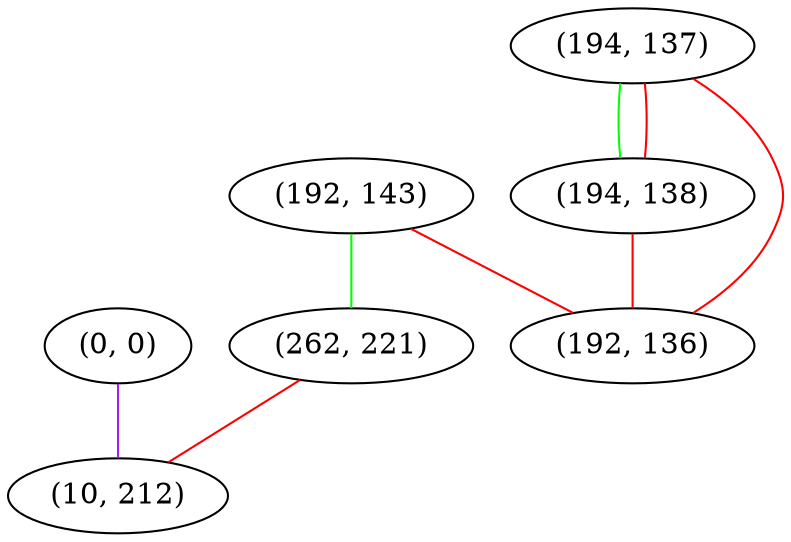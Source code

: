 graph "" {
"(0, 0)";
"(194, 137)";
"(192, 143)";
"(262, 221)";
"(194, 138)";
"(10, 212)";
"(192, 136)";
"(0, 0)" -- "(10, 212)"  [color=purple, key=0, weight=4];
"(194, 137)" -- "(192, 136)"  [color=red, key=0, weight=1];
"(194, 137)" -- "(194, 138)"  [color=green, key=0, weight=2];
"(194, 137)" -- "(194, 138)"  [color=red, key=1, weight=1];
"(192, 143)" -- "(192, 136)"  [color=red, key=0, weight=1];
"(192, 143)" -- "(262, 221)"  [color=green, key=0, weight=2];
"(262, 221)" -- "(10, 212)"  [color=red, key=0, weight=1];
"(194, 138)" -- "(192, 136)"  [color=red, key=0, weight=1];
}
